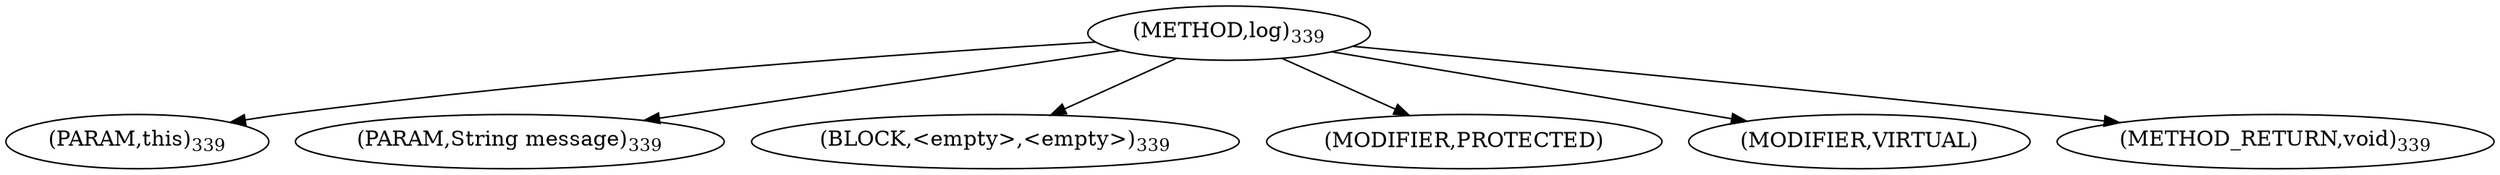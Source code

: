 digraph "log" {  
"558" [label = <(METHOD,log)<SUB>339</SUB>> ]
"559" [label = <(PARAM,this)<SUB>339</SUB>> ]
"560" [label = <(PARAM,String message)<SUB>339</SUB>> ]
"561" [label = <(BLOCK,&lt;empty&gt;,&lt;empty&gt;)<SUB>339</SUB>> ]
"562" [label = <(MODIFIER,PROTECTED)> ]
"563" [label = <(MODIFIER,VIRTUAL)> ]
"564" [label = <(METHOD_RETURN,void)<SUB>339</SUB>> ]
  "558" -> "559" 
  "558" -> "560" 
  "558" -> "561" 
  "558" -> "562" 
  "558" -> "563" 
  "558" -> "564" 
}
